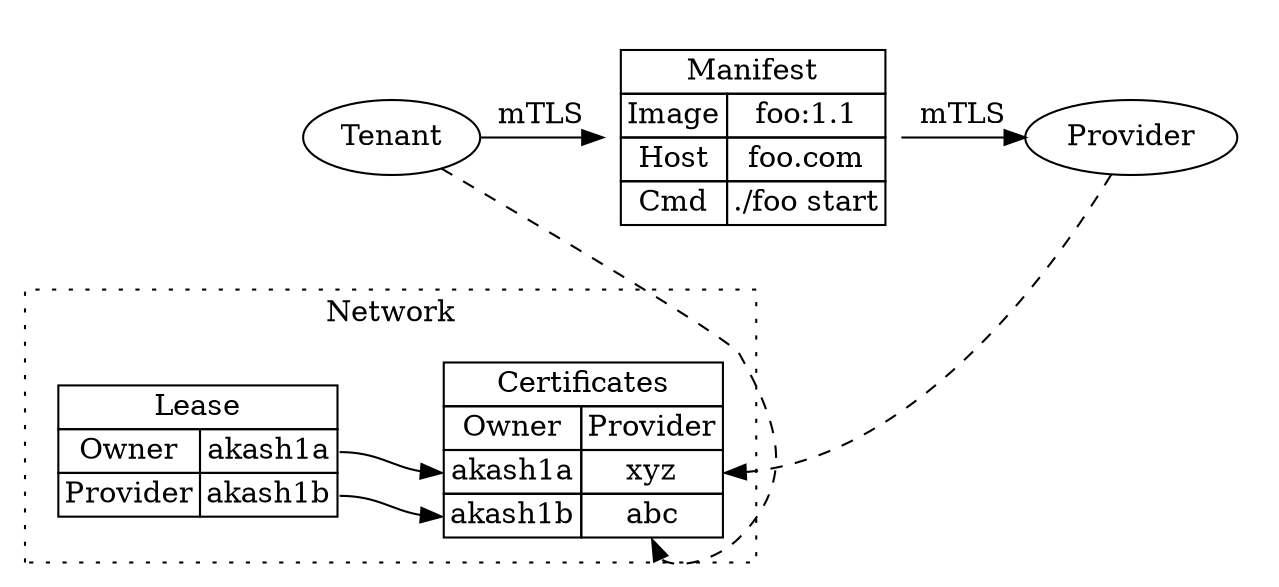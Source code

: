 digraph G {

  subgraph cluster_N {
    label="Network";
    graph[style=dotted];

    node[shape=plaintext];
    n_lease [label=<
      <TABLE BORDER="0" CELLBORDER="1" CELLSPACING="0"> <TR>
        <TD COLSPAN="2">Lease</TD>
      </TR><TR>
        <TD>Owner</TD><TD PORT="l1">akash1a</TD>
      </TR><TR>
        <TD>Provider</TD><TD PORT="l2">akash1b</TD>
      </TR></TABLE>
    >];
    n_cert [label=<
      <TABLE BORDER="0" CELLBORDER="1" CELLSPACING="0"> <TR>
        <TD COLSPAN="2">Certificates</TD>
      </TR><TR>
        <TD>Owner</TD><TD>Provider</TD>
      </TR><TR>
        <TD PORT="o1">akash1a</TD><TD PORT="c1">xyz</TD>
      </TR><TR>
        <TD PORT="o2">akash1b</TD><TD PORT="c2">abc</TD>
      </TR></TABLE>
    >];

    n_lease:l1 -> n_cert:o1;
    n_lease:l2 -> n_cert:o2;

    {
      rank=same;
      n_cert n_lease
    }
  }

  subgraph cluster_X {
    style=invis;

    n_manifest[shape=plaintext label=<
      <TABLE BORDER="0" CELLBORDER="1" CELLSPACING="0"> <TR>
        <TD COLSPAN="2">Manifest</TD>
      </TR><TR>
        <TD>Image</TD><TD>foo:1.1</TD>
      </TR><TR>
        <TD>Host</TD><TD>foo.com</TD>
      </TR><TR>
        <TD>Cmd</TD><TD>./foo start</TD>
      </TR></TABLE>
     >];


    n_tenant    [label="Tenant"];
    n_provider1 [label="Provider"];

    {
      rank=min;
      n_manifest n_tenant n_provider1
    }

    n_tenant -> n_manifest -> n_provider1 [label="mTLS"];
  }

  n_provider1 -> n_cert:c1 [style=dashed label=""];
  n_tenant    -> n_cert:c2 [style=dashed label=""];

}

